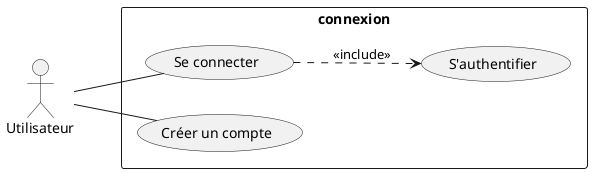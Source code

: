@startuml ConnexionUseCase

left to right direction

actor Utilisateur as user

rectangle connexion {
     usecase "Se connecter" as signin
     usecase "Créer un compte" as create_account
     usecase "S'authentifier" as authentify
}

user -- signin
user -- create_account
(signin) .-> (authentify): <<include>>


@enduml

